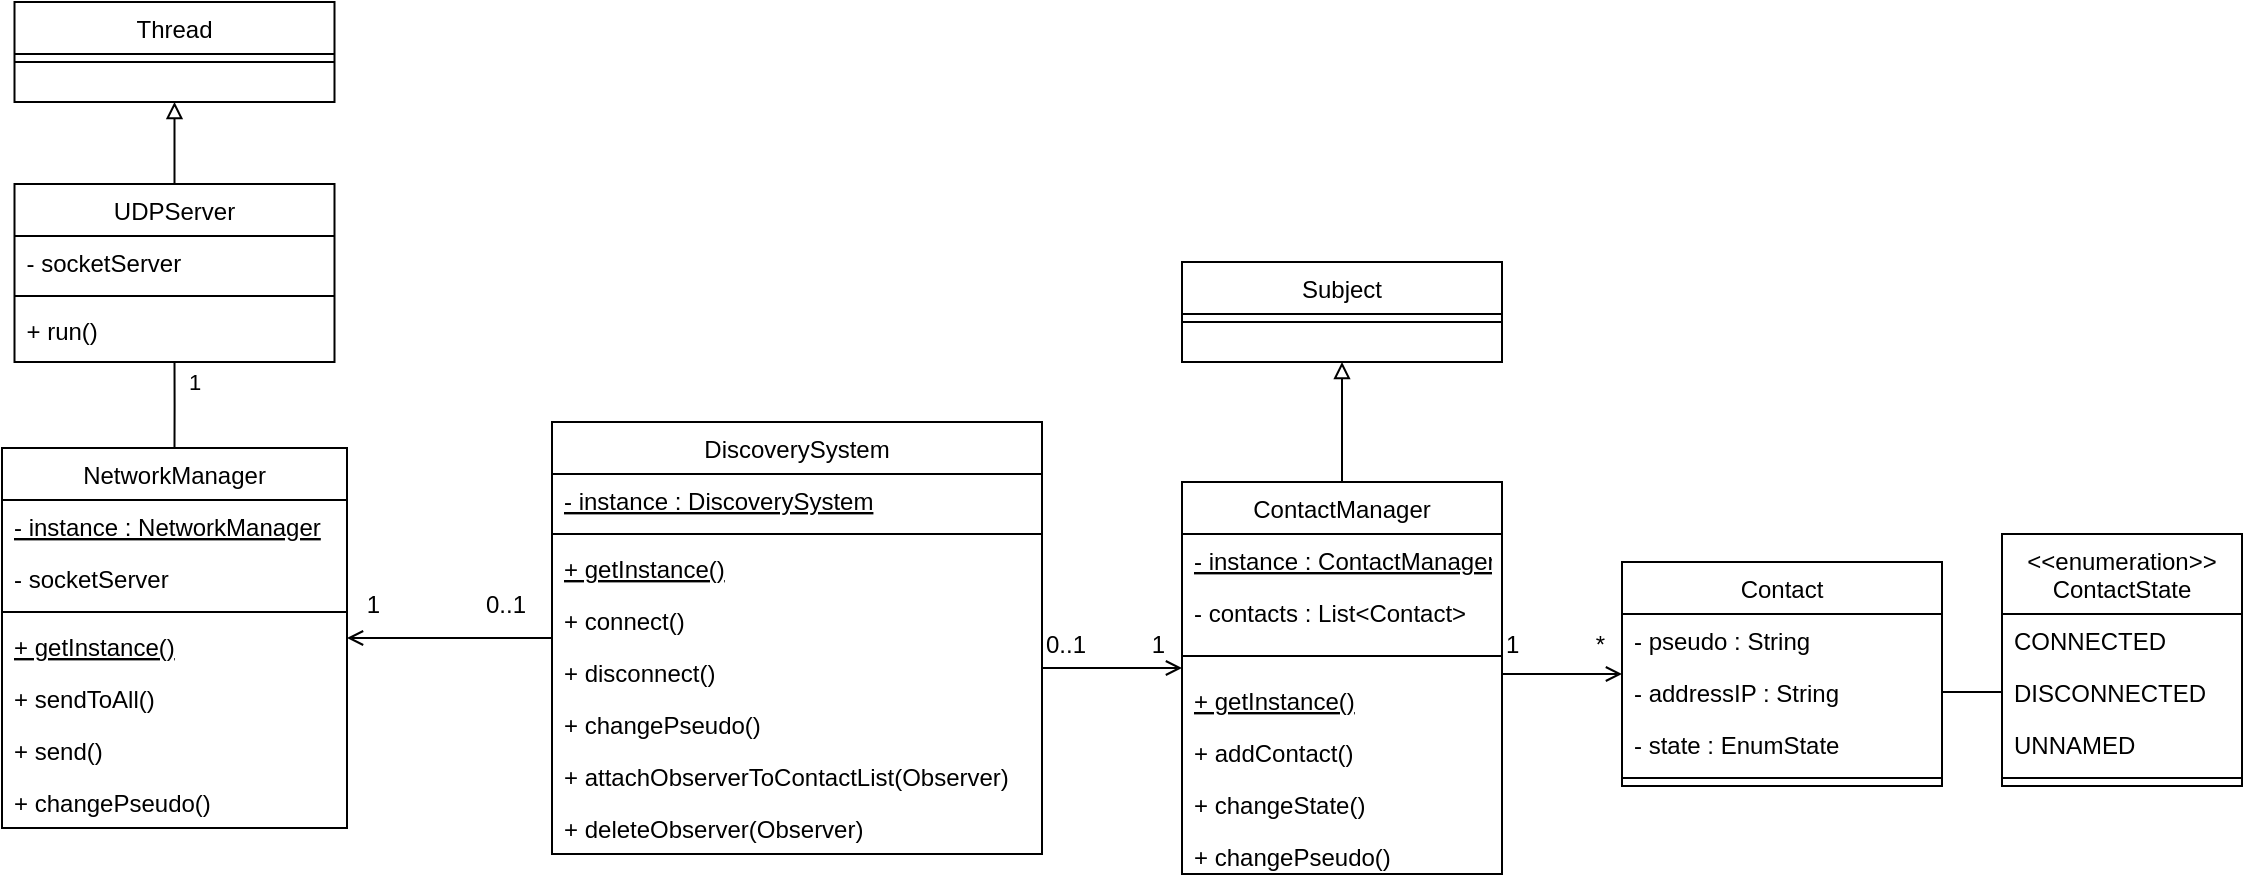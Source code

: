 <mxfile version="22.1.18" type="github">
  <diagram id="C5RBs43oDa-KdzZeNtuy" name="Page-1">
    <mxGraphModel dx="1434" dy="732" grid="1" gridSize="10" guides="1" tooltips="1" connect="1" arrows="1" fold="1" page="1" pageScale="1" pageWidth="827" pageHeight="1169" math="0" shadow="0">
      <root>
        <mxCell id="WIyWlLk6GJQsqaUBKTNV-0" />
        <mxCell id="WIyWlLk6GJQsqaUBKTNV-1" parent="WIyWlLk6GJQsqaUBKTNV-0" />
        <mxCell id="0cnFW-c5hVDGuAg_61mc-7" style="edgeStyle=orthogonalEdgeStyle;rounded=0;orthogonalLoop=1;jettySize=auto;html=1;entryX=0.5;entryY=1;entryDx=0;entryDy=0;endArrow=block;endFill=0;" edge="1" parent="WIyWlLk6GJQsqaUBKTNV-1" source="zkfFHV4jXpPFQw0GAbJ--0" target="0cnFW-c5hVDGuAg_61mc-0">
          <mxGeometry relative="1" as="geometry" />
        </mxCell>
        <mxCell id="zkfFHV4jXpPFQw0GAbJ--0" value="ContactManager" style="swimlane;fontStyle=0;align=center;verticalAlign=top;childLayout=stackLayout;horizontal=1;startSize=26;horizontalStack=0;resizeParent=1;resizeLast=0;collapsible=1;marginBottom=0;rounded=0;shadow=0;strokeWidth=1;" parent="WIyWlLk6GJQsqaUBKTNV-1" vertex="1">
          <mxGeometry x="790" y="400" width="160" height="196" as="geometry">
            <mxRectangle x="230" y="140" width="160" height="26" as="alternateBounds" />
          </mxGeometry>
        </mxCell>
        <mxCell id="zkfFHV4jXpPFQw0GAbJ--1" value="- instance : ContactManager" style="text;align=left;verticalAlign=top;spacingLeft=4;spacingRight=4;overflow=hidden;rotatable=0;points=[[0,0.5],[1,0.5]];portConstraint=eastwest;fontStyle=4" parent="zkfFHV4jXpPFQw0GAbJ--0" vertex="1">
          <mxGeometry y="26" width="160" height="26" as="geometry" />
        </mxCell>
        <mxCell id="0cnFW-c5hVDGuAg_61mc-11" value="- contacts : List&lt;Contact&gt;" style="text;align=left;verticalAlign=top;spacingLeft=4;spacingRight=4;overflow=hidden;rotatable=0;points=[[0,0.5],[1,0.5]];portConstraint=eastwest;" vertex="1" parent="zkfFHV4jXpPFQw0GAbJ--0">
          <mxGeometry y="52" width="160" height="26" as="geometry" />
        </mxCell>
        <mxCell id="zkfFHV4jXpPFQw0GAbJ--4" value="" style="line;html=1;strokeWidth=1;align=left;verticalAlign=middle;spacingTop=-1;spacingLeft=3;spacingRight=3;rotatable=0;labelPosition=right;points=[];portConstraint=eastwest;" parent="zkfFHV4jXpPFQw0GAbJ--0" vertex="1">
          <mxGeometry y="78" width="160" height="18" as="geometry" />
        </mxCell>
        <mxCell id="0cnFW-c5hVDGuAg_61mc-18" value="+ getInstance()" style="text;align=left;verticalAlign=top;spacingLeft=4;spacingRight=4;overflow=hidden;rotatable=0;points=[[0,0.5],[1,0.5]];portConstraint=eastwest;fontStyle=4" vertex="1" parent="zkfFHV4jXpPFQw0GAbJ--0">
          <mxGeometry y="96" width="160" height="26" as="geometry" />
        </mxCell>
        <mxCell id="zkfFHV4jXpPFQw0GAbJ--5" value="+ addContact()" style="text;align=left;verticalAlign=top;spacingLeft=4;spacingRight=4;overflow=hidden;rotatable=0;points=[[0,0.5],[1,0.5]];portConstraint=eastwest;" parent="zkfFHV4jXpPFQw0GAbJ--0" vertex="1">
          <mxGeometry y="122" width="160" height="26" as="geometry" />
        </mxCell>
        <mxCell id="aYiga-koieRwrlCtJYOM-0" value="+ changeState()" style="text;align=left;verticalAlign=top;spacingLeft=4;spacingRight=4;overflow=hidden;rotatable=0;points=[[0,0.5],[1,0.5]];portConstraint=eastwest;" parent="zkfFHV4jXpPFQw0GAbJ--0" vertex="1">
          <mxGeometry y="148" width="160" height="26" as="geometry" />
        </mxCell>
        <mxCell id="aYiga-koieRwrlCtJYOM-1" value="+ changePseudo()" style="text;align=left;verticalAlign=top;spacingLeft=4;spacingRight=4;overflow=hidden;rotatable=0;points=[[0,0.5],[1,0.5]];portConstraint=eastwest;" parent="zkfFHV4jXpPFQw0GAbJ--0" vertex="1">
          <mxGeometry y="174" width="160" height="22" as="geometry" />
        </mxCell>
        <mxCell id="zkfFHV4jXpPFQw0GAbJ--17" value="Contact" style="swimlane;fontStyle=0;align=center;verticalAlign=top;childLayout=stackLayout;horizontal=1;startSize=26;horizontalStack=0;resizeParent=1;resizeLast=0;collapsible=1;marginBottom=0;rounded=0;shadow=0;strokeWidth=1;" parent="WIyWlLk6GJQsqaUBKTNV-1" vertex="1">
          <mxGeometry x="1010" y="440" width="160" height="112" as="geometry">
            <mxRectangle x="550" y="140" width="160" height="26" as="alternateBounds" />
          </mxGeometry>
        </mxCell>
        <mxCell id="zkfFHV4jXpPFQw0GAbJ--18" value="- pseudo : String" style="text;align=left;verticalAlign=top;spacingLeft=4;spacingRight=4;overflow=hidden;rotatable=0;points=[[0,0.5],[1,0.5]];portConstraint=eastwest;" parent="zkfFHV4jXpPFQw0GAbJ--17" vertex="1">
          <mxGeometry y="26" width="160" height="26" as="geometry" />
        </mxCell>
        <mxCell id="zkfFHV4jXpPFQw0GAbJ--19" value="- addressIP : String" style="text;align=left;verticalAlign=top;spacingLeft=4;spacingRight=4;overflow=hidden;rotatable=0;points=[[0,0.5],[1,0.5]];portConstraint=eastwest;rounded=0;shadow=0;html=0;" parent="zkfFHV4jXpPFQw0GAbJ--17" vertex="1">
          <mxGeometry y="52" width="160" height="26" as="geometry" />
        </mxCell>
        <mxCell id="zkfFHV4jXpPFQw0GAbJ--20" value="- state : EnumState" style="text;align=left;verticalAlign=top;spacingLeft=4;spacingRight=4;overflow=hidden;rotatable=0;points=[[0,0.5],[1,0.5]];portConstraint=eastwest;rounded=0;shadow=0;html=0;" parent="zkfFHV4jXpPFQw0GAbJ--17" vertex="1">
          <mxGeometry y="78" width="160" height="26" as="geometry" />
        </mxCell>
        <mxCell id="zkfFHV4jXpPFQw0GAbJ--23" value="" style="line;html=1;strokeWidth=1;align=left;verticalAlign=middle;spacingTop=-1;spacingLeft=3;spacingRight=3;rotatable=0;labelPosition=right;points=[];portConstraint=eastwest;" parent="zkfFHV4jXpPFQw0GAbJ--17" vertex="1">
          <mxGeometry y="104" width="160" height="8" as="geometry" />
        </mxCell>
        <mxCell id="zkfFHV4jXpPFQw0GAbJ--26" value="" style="endArrow=open;shadow=0;strokeWidth=1;rounded=0;endFill=1;edgeStyle=elbowEdgeStyle;elbow=vertical;" parent="WIyWlLk6GJQsqaUBKTNV-1" source="zkfFHV4jXpPFQw0GAbJ--0" target="zkfFHV4jXpPFQw0GAbJ--17" edge="1">
          <mxGeometry x="0.5" y="41" relative="1" as="geometry">
            <mxPoint x="780" y="292" as="sourcePoint" />
            <mxPoint x="940" y="292" as="targetPoint" />
            <mxPoint x="-40" y="32" as="offset" />
          </mxGeometry>
        </mxCell>
        <mxCell id="zkfFHV4jXpPFQw0GAbJ--27" value="1" style="resizable=0;align=left;verticalAlign=bottom;labelBackgroundColor=none;fontSize=12;" parent="zkfFHV4jXpPFQw0GAbJ--26" connectable="0" vertex="1">
          <mxGeometry x="-1" relative="1" as="geometry">
            <mxPoint y="-6" as="offset" />
          </mxGeometry>
        </mxCell>
        <mxCell id="zkfFHV4jXpPFQw0GAbJ--28" value="*" style="resizable=0;align=right;verticalAlign=bottom;labelBackgroundColor=none;fontSize=12;" parent="zkfFHV4jXpPFQw0GAbJ--26" connectable="0" vertex="1">
          <mxGeometry x="1" relative="1" as="geometry">
            <mxPoint x="-7" y="-6" as="offset" />
          </mxGeometry>
        </mxCell>
        <mxCell id="aYiga-koieRwrlCtJYOM-2" value="NetworkManager" style="swimlane;fontStyle=0;align=center;verticalAlign=top;childLayout=stackLayout;horizontal=1;startSize=26;horizontalStack=0;resizeParent=1;resizeLast=0;collapsible=1;marginBottom=0;rounded=0;shadow=0;strokeWidth=1;" parent="WIyWlLk6GJQsqaUBKTNV-1" vertex="1">
          <mxGeometry x="200" y="383" width="172.5" height="190" as="geometry">
            <mxRectangle x="230" y="140" width="160" height="26" as="alternateBounds" />
          </mxGeometry>
        </mxCell>
        <mxCell id="0cnFW-c5hVDGuAg_61mc-19" value="- instance : NetworkManager " style="text;align=left;verticalAlign=top;spacingLeft=4;spacingRight=4;overflow=hidden;rotatable=0;points=[[0,0.5],[1,0.5]];portConstraint=eastwest;fontStyle=4" vertex="1" parent="aYiga-koieRwrlCtJYOM-2">
          <mxGeometry y="26" width="172.5" height="26" as="geometry" />
        </mxCell>
        <mxCell id="aYiga-koieRwrlCtJYOM-3" value="- socketServer" style="text;align=left;verticalAlign=top;spacingLeft=4;spacingRight=4;overflow=hidden;rotatable=0;points=[[0,0.5],[1,0.5]];portConstraint=eastwest;" parent="aYiga-koieRwrlCtJYOM-2" vertex="1">
          <mxGeometry y="52" width="172.5" height="26" as="geometry" />
        </mxCell>
        <mxCell id="aYiga-koieRwrlCtJYOM-4" value="" style="line;html=1;strokeWidth=1;align=left;verticalAlign=middle;spacingTop=-1;spacingLeft=3;spacingRight=3;rotatable=0;labelPosition=right;points=[];portConstraint=eastwest;" parent="aYiga-koieRwrlCtJYOM-2" vertex="1">
          <mxGeometry y="78" width="172.5" height="8" as="geometry" />
        </mxCell>
        <mxCell id="0cnFW-c5hVDGuAg_61mc-20" value="+ getInstance()" style="text;align=left;verticalAlign=top;spacingLeft=4;spacingRight=4;overflow=hidden;rotatable=0;points=[[0,0.5],[1,0.5]];portConstraint=eastwest;fontStyle=4" vertex="1" parent="aYiga-koieRwrlCtJYOM-2">
          <mxGeometry y="86" width="172.5" height="26" as="geometry" />
        </mxCell>
        <mxCell id="aYiga-koieRwrlCtJYOM-5" value="+ sendToAll()" style="text;align=left;verticalAlign=top;spacingLeft=4;spacingRight=4;overflow=hidden;rotatable=0;points=[[0,0.5],[1,0.5]];portConstraint=eastwest;" parent="aYiga-koieRwrlCtJYOM-2" vertex="1">
          <mxGeometry y="112" width="172.5" height="26" as="geometry" />
        </mxCell>
        <mxCell id="aYiga-koieRwrlCtJYOM-6" value="+ send()" style="text;align=left;verticalAlign=top;spacingLeft=4;spacingRight=4;overflow=hidden;rotatable=0;points=[[0,0.5],[1,0.5]];portConstraint=eastwest;" parent="aYiga-koieRwrlCtJYOM-2" vertex="1">
          <mxGeometry y="138" width="172.5" height="26" as="geometry" />
        </mxCell>
        <mxCell id="aYiga-koieRwrlCtJYOM-7" value="+ changePseudo()" style="text;align=left;verticalAlign=top;spacingLeft=4;spacingRight=4;overflow=hidden;rotatable=0;points=[[0,0.5],[1,0.5]];portConstraint=eastwest;" parent="aYiga-koieRwrlCtJYOM-2" vertex="1">
          <mxGeometry y="164" width="172.5" height="26" as="geometry" />
        </mxCell>
        <mxCell id="aYiga-koieRwrlCtJYOM-8" value="DiscoverySystem" style="swimlane;fontStyle=0;align=center;verticalAlign=top;childLayout=stackLayout;horizontal=1;startSize=26;horizontalStack=0;resizeParent=1;resizeLast=0;collapsible=1;marginBottom=0;rounded=0;shadow=0;strokeWidth=1;" parent="WIyWlLk6GJQsqaUBKTNV-1" vertex="1">
          <mxGeometry x="475" y="370" width="245" height="216" as="geometry">
            <mxRectangle x="230" y="140" width="160" height="26" as="alternateBounds" />
          </mxGeometry>
        </mxCell>
        <mxCell id="0cnFW-c5hVDGuAg_61mc-8" value="- instance : DiscoverySystem " style="text;align=left;verticalAlign=top;spacingLeft=4;spacingRight=4;overflow=hidden;rotatable=0;points=[[0,0.5],[1,0.5]];portConstraint=eastwest;fontStyle=4" vertex="1" parent="aYiga-koieRwrlCtJYOM-8">
          <mxGeometry y="26" width="245" height="26" as="geometry" />
        </mxCell>
        <mxCell id="aYiga-koieRwrlCtJYOM-10" value="" style="line;html=1;strokeWidth=1;align=left;verticalAlign=middle;spacingTop=-1;spacingLeft=3;spacingRight=3;rotatable=0;labelPosition=right;points=[];portConstraint=eastwest;" parent="aYiga-koieRwrlCtJYOM-8" vertex="1">
          <mxGeometry y="52" width="245" height="8" as="geometry" />
        </mxCell>
        <mxCell id="aYiga-koieRwrlCtJYOM-11" value="+ getInstance()" style="text;align=left;verticalAlign=top;spacingLeft=4;spacingRight=4;overflow=hidden;rotatable=0;points=[[0,0.5],[1,0.5]];portConstraint=eastwest;fontStyle=4" parent="aYiga-koieRwrlCtJYOM-8" vertex="1">
          <mxGeometry y="60" width="245" height="26" as="geometry" />
        </mxCell>
        <mxCell id="0cnFW-c5hVDGuAg_61mc-9" value="+ connect()" style="text;align=left;verticalAlign=top;spacingLeft=4;spacingRight=4;overflow=hidden;rotatable=0;points=[[0,0.5],[1,0.5]];portConstraint=eastwest;" vertex="1" parent="aYiga-koieRwrlCtJYOM-8">
          <mxGeometry y="86" width="245" height="26" as="geometry" />
        </mxCell>
        <mxCell id="aYiga-koieRwrlCtJYOM-12" value="+ disconnect()" style="text;align=left;verticalAlign=top;spacingLeft=4;spacingRight=4;overflow=hidden;rotatable=0;points=[[0,0.5],[1,0.5]];portConstraint=eastwest;" parent="aYiga-koieRwrlCtJYOM-8" vertex="1">
          <mxGeometry y="112" width="245" height="26" as="geometry" />
        </mxCell>
        <mxCell id="aYiga-koieRwrlCtJYOM-13" value="+ changePseudo()" style="text;align=left;verticalAlign=top;spacingLeft=4;spacingRight=4;overflow=hidden;rotatable=0;points=[[0,0.5],[1,0.5]];portConstraint=eastwest;" parent="aYiga-koieRwrlCtJYOM-8" vertex="1">
          <mxGeometry y="138" width="245" height="26" as="geometry" />
        </mxCell>
        <mxCell id="aYiga-koieRwrlCtJYOM-21" value="+ attachObserverToContactList(Observer)" style="text;align=left;verticalAlign=top;spacingLeft=4;spacingRight=4;overflow=hidden;rotatable=0;points=[[0,0.5],[1,0.5]];portConstraint=eastwest;" parent="aYiga-koieRwrlCtJYOM-8" vertex="1">
          <mxGeometry y="164" width="245" height="26" as="geometry" />
        </mxCell>
        <mxCell id="0cnFW-c5hVDGuAg_61mc-10" value="+ deleteObserver(Observer)" style="text;align=left;verticalAlign=top;spacingLeft=4;spacingRight=4;overflow=hidden;rotatable=0;points=[[0,0.5],[1,0.5]];portConstraint=eastwest;" vertex="1" parent="aYiga-koieRwrlCtJYOM-8">
          <mxGeometry y="190" width="245" height="26" as="geometry" />
        </mxCell>
        <mxCell id="aYiga-koieRwrlCtJYOM-23" value="" style="endArrow=open;shadow=0;strokeWidth=1;rounded=0;endFill=1;edgeStyle=elbowEdgeStyle;elbow=vertical;" parent="WIyWlLk6GJQsqaUBKTNV-1" source="aYiga-koieRwrlCtJYOM-8" target="zkfFHV4jXpPFQw0GAbJ--0" edge="1">
          <mxGeometry x="0.5" y="41" relative="1" as="geometry">
            <mxPoint x="390" y="315" as="sourcePoint" />
            <mxPoint x="518" y="315" as="targetPoint" />
            <mxPoint x="-40" y="32" as="offset" />
          </mxGeometry>
        </mxCell>
        <mxCell id="aYiga-koieRwrlCtJYOM-24" value="0..1" style="resizable=0;align=left;verticalAlign=bottom;labelBackgroundColor=none;fontSize=12;" parent="aYiga-koieRwrlCtJYOM-23" connectable="0" vertex="1">
          <mxGeometry x="-1" relative="1" as="geometry">
            <mxPoint y="-3" as="offset" />
          </mxGeometry>
        </mxCell>
        <mxCell id="aYiga-koieRwrlCtJYOM-25" value="1" style="resizable=0;align=right;verticalAlign=bottom;labelBackgroundColor=none;fontSize=12;" parent="aYiga-koieRwrlCtJYOM-23" connectable="0" vertex="1">
          <mxGeometry x="1" relative="1" as="geometry">
            <mxPoint x="-7" y="-3" as="offset" />
          </mxGeometry>
        </mxCell>
        <mxCell id="aYiga-koieRwrlCtJYOM-26" value="" style="endArrow=open;shadow=0;strokeWidth=1;rounded=0;endFill=1;edgeStyle=elbowEdgeStyle;elbow=vertical;" parent="WIyWlLk6GJQsqaUBKTNV-1" source="aYiga-koieRwrlCtJYOM-8" target="aYiga-koieRwrlCtJYOM-2" edge="1">
          <mxGeometry x="0.5" y="41" relative="1" as="geometry">
            <mxPoint x="400" y="400" as="sourcePoint" />
            <mxPoint x="630" y="400" as="targetPoint" />
            <mxPoint x="-40" y="32" as="offset" />
          </mxGeometry>
        </mxCell>
        <mxCell id="aYiga-koieRwrlCtJYOM-27" value="0..1" style="resizable=0;align=left;verticalAlign=bottom;labelBackgroundColor=none;fontSize=12;" parent="aYiga-koieRwrlCtJYOM-26" connectable="0" vertex="1">
          <mxGeometry x="-1" relative="1" as="geometry">
            <mxPoint x="-35" y="-8" as="offset" />
          </mxGeometry>
        </mxCell>
        <mxCell id="aYiga-koieRwrlCtJYOM-28" value="1" style="resizable=0;align=right;verticalAlign=bottom;labelBackgroundColor=none;fontSize=12;" parent="aYiga-koieRwrlCtJYOM-26" connectable="0" vertex="1">
          <mxGeometry x="1" relative="1" as="geometry">
            <mxPoint x="18" y="-8" as="offset" />
          </mxGeometry>
        </mxCell>
        <mxCell id="0cnFW-c5hVDGuAg_61mc-0" value="Subject" style="swimlane;fontStyle=0;align=center;verticalAlign=top;childLayout=stackLayout;horizontal=1;startSize=26;horizontalStack=0;resizeParent=1;resizeLast=0;collapsible=1;marginBottom=0;rounded=0;shadow=0;strokeWidth=1;" vertex="1" parent="WIyWlLk6GJQsqaUBKTNV-1">
          <mxGeometry x="790" y="290" width="160" height="50" as="geometry">
            <mxRectangle x="550" y="140" width="160" height="26" as="alternateBounds" />
          </mxGeometry>
        </mxCell>
        <mxCell id="0cnFW-c5hVDGuAg_61mc-4" value="" style="line;html=1;strokeWidth=1;align=left;verticalAlign=middle;spacingTop=-1;spacingLeft=3;spacingRight=3;rotatable=0;labelPosition=right;points=[];portConstraint=eastwest;" vertex="1" parent="0cnFW-c5hVDGuAg_61mc-0">
          <mxGeometry y="26" width="160" height="8" as="geometry" />
        </mxCell>
        <mxCell id="0cnFW-c5hVDGuAg_61mc-29" style="edgeStyle=orthogonalEdgeStyle;rounded=0;orthogonalLoop=1;jettySize=auto;html=1;entryX=0.5;entryY=1;entryDx=0;entryDy=0;endArrow=block;endFill=0;" edge="1" parent="WIyWlLk6GJQsqaUBKTNV-1" source="0cnFW-c5hVDGuAg_61mc-12" target="0cnFW-c5hVDGuAg_61mc-27">
          <mxGeometry relative="1" as="geometry" />
        </mxCell>
        <mxCell id="0cnFW-c5hVDGuAg_61mc-12" value="UDPServer" style="swimlane;fontStyle=0;align=center;verticalAlign=top;childLayout=stackLayout;horizontal=1;startSize=26;horizontalStack=0;resizeParent=1;resizeLast=0;collapsible=1;marginBottom=0;rounded=0;shadow=0;strokeWidth=1;" vertex="1" parent="WIyWlLk6GJQsqaUBKTNV-1">
          <mxGeometry x="206.25" y="251" width="160" height="89" as="geometry">
            <mxRectangle x="230" y="140" width="160" height="26" as="alternateBounds" />
          </mxGeometry>
        </mxCell>
        <mxCell id="0cnFW-c5hVDGuAg_61mc-13" value="- socketServer" style="text;align=left;verticalAlign=top;spacingLeft=4;spacingRight=4;overflow=hidden;rotatable=0;points=[[0,0.5],[1,0.5]];portConstraint=eastwest;" vertex="1" parent="0cnFW-c5hVDGuAg_61mc-12">
          <mxGeometry y="26" width="160" height="26" as="geometry" />
        </mxCell>
        <mxCell id="0cnFW-c5hVDGuAg_61mc-14" value="" style="line;html=1;strokeWidth=1;align=left;verticalAlign=middle;spacingTop=-1;spacingLeft=3;spacingRight=3;rotatable=0;labelPosition=right;points=[];portConstraint=eastwest;" vertex="1" parent="0cnFW-c5hVDGuAg_61mc-12">
          <mxGeometry y="52" width="160" height="8" as="geometry" />
        </mxCell>
        <mxCell id="0cnFW-c5hVDGuAg_61mc-34" value="+ run()" style="text;align=left;verticalAlign=top;spacingLeft=4;spacingRight=4;overflow=hidden;rotatable=0;points=[[0,0.5],[1,0.5]];portConstraint=eastwest;" vertex="1" parent="0cnFW-c5hVDGuAg_61mc-12">
          <mxGeometry y="60" width="160" height="26" as="geometry" />
        </mxCell>
        <mxCell id="0cnFW-c5hVDGuAg_61mc-21" value="&lt;&lt;enumeration&gt;&gt;&#xa;ContactState" style="swimlane;fontStyle=0;align=center;verticalAlign=top;childLayout=stackLayout;horizontal=1;startSize=40;horizontalStack=0;resizeParent=1;resizeLast=0;collapsible=1;marginBottom=0;rounded=0;shadow=0;strokeWidth=1;" vertex="1" parent="WIyWlLk6GJQsqaUBKTNV-1">
          <mxGeometry x="1200" y="426" width="120" height="126" as="geometry">
            <mxRectangle x="550" y="140" width="160" height="26" as="alternateBounds" />
          </mxGeometry>
        </mxCell>
        <mxCell id="0cnFW-c5hVDGuAg_61mc-22" value="CONNECTED" style="text;align=left;verticalAlign=top;spacingLeft=4;spacingRight=4;overflow=hidden;rotatable=0;points=[[0,0.5],[1,0.5]];portConstraint=eastwest;" vertex="1" parent="0cnFW-c5hVDGuAg_61mc-21">
          <mxGeometry y="40" width="120" height="26" as="geometry" />
        </mxCell>
        <mxCell id="0cnFW-c5hVDGuAg_61mc-23" value="DISCONNECTED" style="text;align=left;verticalAlign=top;spacingLeft=4;spacingRight=4;overflow=hidden;rotatable=0;points=[[0,0.5],[1,0.5]];portConstraint=eastwest;rounded=0;shadow=0;html=0;" vertex="1" parent="0cnFW-c5hVDGuAg_61mc-21">
          <mxGeometry y="66" width="120" height="26" as="geometry" />
        </mxCell>
        <mxCell id="0cnFW-c5hVDGuAg_61mc-24" value="UNNAMED" style="text;align=left;verticalAlign=top;spacingLeft=4;spacingRight=4;overflow=hidden;rotatable=0;points=[[0,0.5],[1,0.5]];portConstraint=eastwest;rounded=0;shadow=0;html=0;" vertex="1" parent="0cnFW-c5hVDGuAg_61mc-21">
          <mxGeometry y="92" width="120" height="26" as="geometry" />
        </mxCell>
        <mxCell id="0cnFW-c5hVDGuAg_61mc-25" value="" style="line;html=1;strokeWidth=1;align=left;verticalAlign=middle;spacingTop=-1;spacingLeft=3;spacingRight=3;rotatable=0;labelPosition=right;points=[];portConstraint=eastwest;" vertex="1" parent="0cnFW-c5hVDGuAg_61mc-21">
          <mxGeometry y="118" width="120" height="8" as="geometry" />
        </mxCell>
        <mxCell id="0cnFW-c5hVDGuAg_61mc-26" style="edgeStyle=orthogonalEdgeStyle;rounded=0;orthogonalLoop=1;jettySize=auto;html=1;entryX=0;entryY=0.5;entryDx=0;entryDy=0;endArrow=none;endFill=0;" edge="1" parent="WIyWlLk6GJQsqaUBKTNV-1" source="zkfFHV4jXpPFQw0GAbJ--19" target="0cnFW-c5hVDGuAg_61mc-23">
          <mxGeometry relative="1" as="geometry" />
        </mxCell>
        <mxCell id="0cnFW-c5hVDGuAg_61mc-27" value="Thread" style="swimlane;fontStyle=0;align=center;verticalAlign=top;childLayout=stackLayout;horizontal=1;startSize=26;horizontalStack=0;resizeParent=1;resizeLast=0;collapsible=1;marginBottom=0;rounded=0;shadow=0;strokeWidth=1;" vertex="1" parent="WIyWlLk6GJQsqaUBKTNV-1">
          <mxGeometry x="206.25" y="160" width="160" height="50" as="geometry">
            <mxRectangle x="550" y="140" width="160" height="26" as="alternateBounds" />
          </mxGeometry>
        </mxCell>
        <mxCell id="0cnFW-c5hVDGuAg_61mc-28" value="" style="line;html=1;strokeWidth=1;align=left;verticalAlign=middle;spacingTop=-1;spacingLeft=3;spacingRight=3;rotatable=0;labelPosition=right;points=[];portConstraint=eastwest;" vertex="1" parent="0cnFW-c5hVDGuAg_61mc-27">
          <mxGeometry y="26" width="160" height="8" as="geometry" />
        </mxCell>
        <mxCell id="0cnFW-c5hVDGuAg_61mc-30" style="edgeStyle=orthogonalEdgeStyle;rounded=0;orthogonalLoop=1;jettySize=auto;html=1;entryX=0.5;entryY=1;entryDx=0;entryDy=0;endArrow=none;endFill=0;exitX=0.5;exitY=0;exitDx=0;exitDy=0;" edge="1" parent="WIyWlLk6GJQsqaUBKTNV-1" source="aYiga-koieRwrlCtJYOM-2" target="0cnFW-c5hVDGuAg_61mc-12">
          <mxGeometry relative="1" as="geometry" />
        </mxCell>
        <mxCell id="0cnFW-c5hVDGuAg_61mc-31" value="&lt;div&gt;1&lt;/div&gt;" style="edgeLabel;html=1;align=center;verticalAlign=middle;resizable=0;points=[];" vertex="1" connectable="0" parent="0cnFW-c5hVDGuAg_61mc-30">
          <mxGeometry x="0.586" relative="1" as="geometry">
            <mxPoint x="9" y="1" as="offset" />
          </mxGeometry>
        </mxCell>
      </root>
    </mxGraphModel>
  </diagram>
</mxfile>

